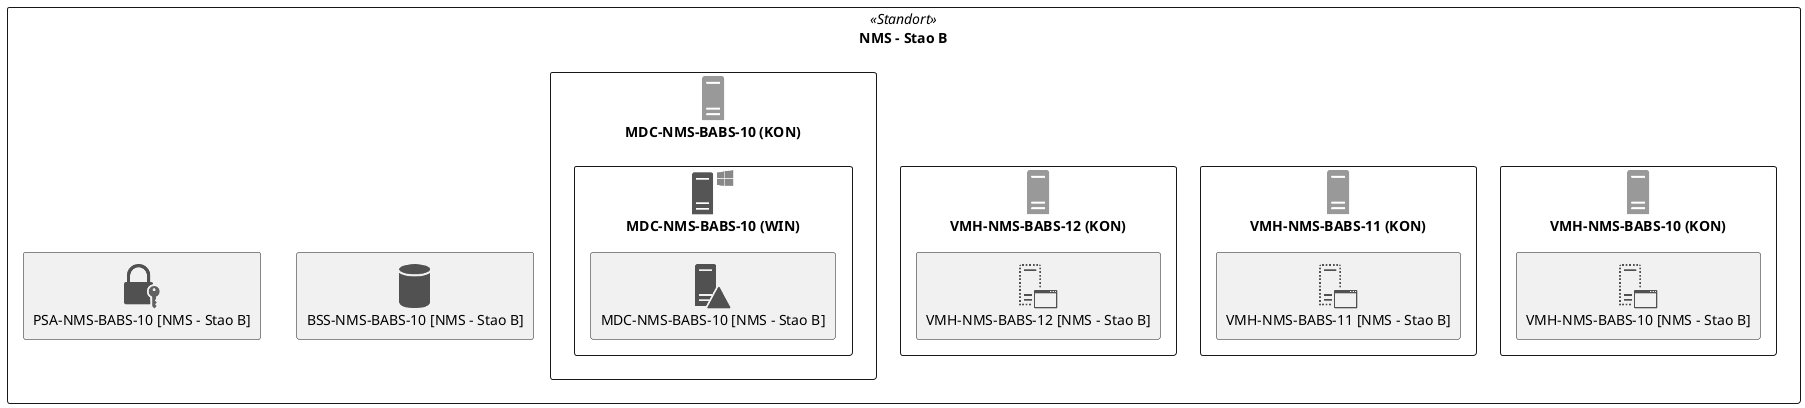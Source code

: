 @startuml

skinparam monochrome true
skinparam componentStyle uml2
!include <office/databases/database>
!include <office/servers/server_generic_green>
!include <office/servers/virtual_application_server>
!include <office/Servers/virtual_server>
!include <office/Servers/virtual_server>
!include <office/Servers/windows_server>
!include <office/databases/monitoring_store>
!include <office/Servers/virtual_server>
!include <office/Servers/virtual_server>
!include <office/Servers/virtual_server>
!include <office/Servers/windows_server>
!include <office/security/credentials>
!include <office/Servers/virtual_server>
!include <office/Servers/windows_server>
!include <office/services/central_management_service>
!include <office/servers/server_generic_green>
!include <office/servers/virtual_application_server>
!include <office/Servers/virtual_server>
!include <office/Servers/windows_server>
!include <office/servers/certificate_authority>
!include <office/Servers/virtual_server>
!include <office/Servers/windows_server>
!include <office/servers/web_server>
!include <office/Servers/virtual_server>
!include <office/Servers/windows_server>
!include <office/databases/monitoring_store>
!include <office/Servers/virtual_server>
!include <office/Servers/windows_server>
!include <office/services/central_management_service>
!include <office/Servers/virtual_server>
!include <cloudinsight/linux>
!include <office/communications/central_management_service>
!include <office/Servers/virtual_server>
!include <office/Servers/windows_server>
!include <office/Servers/file_server>
!include <office/Servers/virtual_server>
!include <office/Servers/windows_server>
!include <office/services/central_management_service>
!include <office/servers/server_generic_green>
!include <office/servers/virtual_application_server>
!include <office/Servers/virtual_server>
!include <office/Servers/windows_server>
!include <office/servers/reverse_proxy>
!include <office/Servers/virtual_server>
!include <office/Servers/windows_server>
!include <office/concepts/backup_local>
!include <office/Servers/virtual_server>
!include <office/Servers/windows_server>
!include <office/concepts/install>
!include <office/Servers/virtual_server>
!include <cloudinsight/linux>
!include <office/concepts/install>
!include <office/servers/server_generic_green>
!include <office/Servers/windows_server>
!include <office/Servers/domain_controller>
!include <office/security/lock_with_key_security_blue>

show stereotype

rectangle NMS__F___S___F_Stao__F_B as "NMS - Stao B" <<Standort>> {
	rectangle BSS__S_NMS__S_BABS__S_10__F__aA_NMS__F___S___F_Stao__F_B_aC_ as "BSS-NMS-BABS-10 [NMS - Stao B]" <<$database>> {
	
	}
	rectangle VMH__S_NMS__S_BABS__S_10__F___N_KON__O_ as "VMH-NMS-BABS-10 (KON)" <<$server_generic_green>> {
		rectangle VMH__S_NMS__S_BABS__S_10__F__aA_NMS__F___S___F_Stao__F_B_aC_ as "VMH-NMS-BABS-10 [NMS - Stao B]" <<$virtual_application_server>> {
		
		}
	}
	rectangle VMH__S_NMS__S_BABS__S_11__F___N_KON__O_ as "VMH-NMS-BABS-11 (KON)" <<$server_generic_green>> {
		rectangle VMH__S_NMS__S_BABS__S_11__F__aA_NMS__F___S___F_Stao__F_B_aC_ as "VMH-NMS-BABS-11 [NMS - Stao B]" <<$virtual_application_server>> {
		
		}
	}
	rectangle VMH__S_NMS__S_BABS__S_12__F___N_KON__O_ as "VMH-NMS-BABS-12 (KON)" <<$server_generic_green>> {
		rectangle VMH__S_NMS__S_BABS__S_12__F__aA_NMS__F___S___F_Stao__F_B_aC_ as "VMH-NMS-BABS-12 [NMS - Stao B]" <<$virtual_application_server>> {
		
		}
	}
	rectangle MDC__S_NMS__S_BABS__S_10__F___N_KON__O_ as "MDC-NMS-BABS-10 (KON)" <<$server_generic_green>> {
		rectangle MDC__S_NMS__S_BABS__S_10__F___N_WIN__O_ as "MDC-NMS-BABS-10 (WIN)" <<$windows_server>> {
			rectangle MDC__S_NMS__S_BABS__S_10__F__aA_NMS__F___S___F_Stao__F_B_aC_ as "MDC-NMS-BABS-10 [NMS - Stao B]" <<$domain_controller>> {
			
			}
		}
	}
	rectangle PSA__S_NMS__S_BABS__S_10__F__aA_NMS__F___S___F_Stao__F_B_aC_ as "PSA-NMS-BABS-10 [NMS - Stao B]" <<$lock_with_key_security_blue>> {
	
	}
}


' Begin Protected Region [[layouting]]

' End Protected Region   [[layouting]]
@enduml
' Actifsource ID=[dc5bfacd-eaac-11e8-88d3-bfc6b992bdec,387c7b80-0b72-11e9-a136-69d076e48ed1,Hash]
